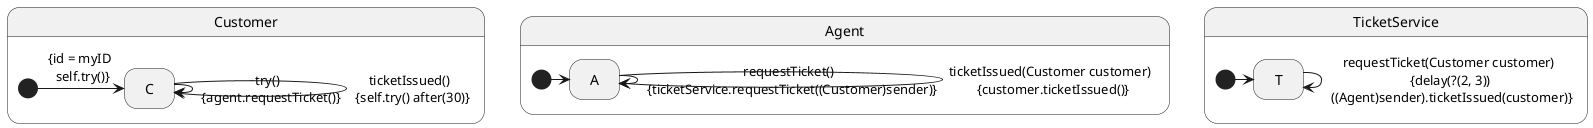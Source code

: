 @startuml

hide empty description

state Customer{

state C

[*] -> C : {id = myID \n self.try()}

C -> C :try() \n {agent.requestTicket()}

C -> C : ticketIssued() \n {self.try() after(30)}

}

state Agent{

state A

[*] -> A

A -> A : requestTicket() \n {ticketService.requestTicket((Customer)sender)}

A -> A : ticketIssued(Customer customer) \n {customer.ticketIssued()}

}

state TicketService{

state T

[*] -> T

T -> T : requestTicket(Customer customer) \n {delay(?(2, 3)) \n ((Agent)sender).ticketIssued(customer)}

}

@enduml 